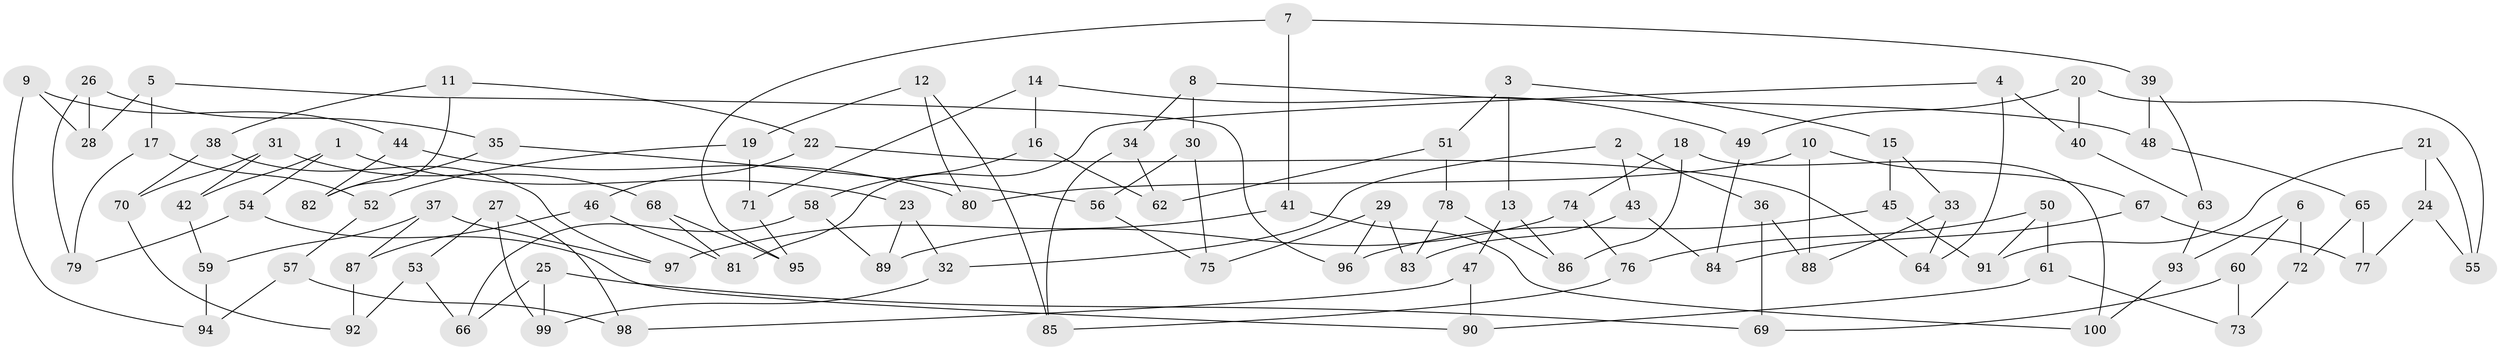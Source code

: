 // Generated by graph-tools (version 1.1) at 2025/11/02/21/25 10:11:15]
// undirected, 100 vertices, 150 edges
graph export_dot {
graph [start="1"]
  node [color=gray90,style=filled];
  1;
  2;
  3;
  4;
  5;
  6;
  7;
  8;
  9;
  10;
  11;
  12;
  13;
  14;
  15;
  16;
  17;
  18;
  19;
  20;
  21;
  22;
  23;
  24;
  25;
  26;
  27;
  28;
  29;
  30;
  31;
  32;
  33;
  34;
  35;
  36;
  37;
  38;
  39;
  40;
  41;
  42;
  43;
  44;
  45;
  46;
  47;
  48;
  49;
  50;
  51;
  52;
  53;
  54;
  55;
  56;
  57;
  58;
  59;
  60;
  61;
  62;
  63;
  64;
  65;
  66;
  67;
  68;
  69;
  70;
  71;
  72;
  73;
  74;
  75;
  76;
  77;
  78;
  79;
  80;
  81;
  82;
  83;
  84;
  85;
  86;
  87;
  88;
  89;
  90;
  91;
  92;
  93;
  94;
  95;
  96;
  97;
  98;
  99;
  100;
  1 -- 54;
  1 -- 23;
  1 -- 42;
  2 -- 43;
  2 -- 36;
  2 -- 32;
  3 -- 51;
  3 -- 15;
  3 -- 13;
  4 -- 40;
  4 -- 81;
  4 -- 64;
  5 -- 96;
  5 -- 17;
  5 -- 28;
  6 -- 60;
  6 -- 72;
  6 -- 93;
  7 -- 39;
  7 -- 95;
  7 -- 41;
  8 -- 30;
  8 -- 34;
  8 -- 48;
  9 -- 28;
  9 -- 44;
  9 -- 94;
  10 -- 80;
  10 -- 67;
  10 -- 88;
  11 -- 82;
  11 -- 22;
  11 -- 38;
  12 -- 80;
  12 -- 19;
  12 -- 85;
  13 -- 86;
  13 -- 47;
  14 -- 49;
  14 -- 16;
  14 -- 71;
  15 -- 45;
  15 -- 33;
  16 -- 58;
  16 -- 62;
  17 -- 79;
  17 -- 52;
  18 -- 74;
  18 -- 86;
  18 -- 100;
  19 -- 52;
  19 -- 71;
  20 -- 40;
  20 -- 55;
  20 -- 49;
  21 -- 91;
  21 -- 55;
  21 -- 24;
  22 -- 64;
  22 -- 46;
  23 -- 32;
  23 -- 89;
  24 -- 55;
  24 -- 77;
  25 -- 66;
  25 -- 69;
  25 -- 99;
  26 -- 35;
  26 -- 28;
  26 -- 79;
  27 -- 53;
  27 -- 99;
  27 -- 98;
  29 -- 96;
  29 -- 75;
  29 -- 83;
  30 -- 75;
  30 -- 56;
  31 -- 42;
  31 -- 70;
  31 -- 68;
  32 -- 99;
  33 -- 64;
  33 -- 88;
  34 -- 62;
  34 -- 85;
  35 -- 82;
  35 -- 56;
  36 -- 69;
  36 -- 88;
  37 -- 59;
  37 -- 87;
  37 -- 97;
  38 -- 97;
  38 -- 70;
  39 -- 48;
  39 -- 63;
  40 -- 63;
  41 -- 97;
  41 -- 100;
  42 -- 59;
  43 -- 83;
  43 -- 84;
  44 -- 82;
  44 -- 80;
  45 -- 91;
  45 -- 96;
  46 -- 81;
  46 -- 87;
  47 -- 98;
  47 -- 90;
  48 -- 65;
  49 -- 84;
  50 -- 91;
  50 -- 76;
  50 -- 61;
  51 -- 62;
  51 -- 78;
  52 -- 57;
  53 -- 66;
  53 -- 92;
  54 -- 79;
  54 -- 90;
  56 -- 75;
  57 -- 94;
  57 -- 98;
  58 -- 66;
  58 -- 89;
  59 -- 94;
  60 -- 73;
  60 -- 69;
  61 -- 73;
  61 -- 90;
  63 -- 93;
  65 -- 72;
  65 -- 77;
  67 -- 84;
  67 -- 77;
  68 -- 95;
  68 -- 81;
  70 -- 92;
  71 -- 95;
  72 -- 73;
  74 -- 89;
  74 -- 76;
  76 -- 85;
  78 -- 83;
  78 -- 86;
  87 -- 92;
  93 -- 100;
}
